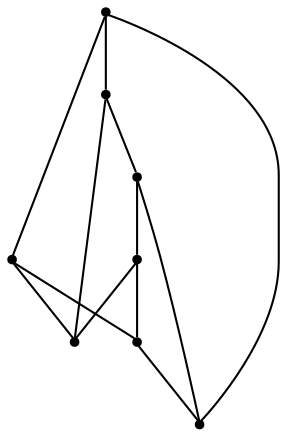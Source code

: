 graph {
  node [shape=point,comment="{\"directed\":false,\"doi\":\"10.1007/978-3-642-36763-2_14\",\"figure\":\"2 (2)\"}"]

  v0 [pos="1158.217310289094,714.0342535979381"]
  v1 [pos="1072.2094267628383,799.994211779668"]
  v2 [pos="1115.2153965459827,714.0342535979381"]
  v3 [pos="1072.2094267628383,757.016394704363"]
  v4 [pos="1072.2094267628383,671.0523668462849"]
  v5 [pos="1072.2094267628383,628.07454977098"]
  v6 [pos="1029.2076402680416,714.0342535979382"]
  v7 [pos="986.2015909547008,714.0342535979381"]

  v0 -- v5 [id="-1",pos="1158.217310289094,714.0342535979381 1158.2183600876908,628.0744225935941 1158.2183600876908,628.0744225935941 1158.2183600876908,628.0744225935941 1072.2094267628383,628.07454977098 1072.2094267628383,628.07454977098 1072.2094267628383,628.07454977098"]
  v7 -- v1 [id="-2",pos="986.2015909547008,714.0342535979381 986.2026248472581,799.994211779668 986.2026248472581,799.994211779668 986.2026248472581,799.994211779668 1072.2094267628383,799.994211779668 1072.2094267628383,799.994211779668 1072.2094267628383,799.994211779668"]
  v7 -- v5 [id="-3",pos="986.2015909547008,714.0342535979381 986.2026248472581,628.0744225935941 986.2026248472581,628.0744225935941 986.2026248472581,628.0744225935941 1072.2094267628383,628.07454977098 1072.2094267628383,628.07454977098 1072.2094267628383,628.07454977098"]
  v6 -- v4 [id="-4",pos="1029.2076402680416,714.0342535979382 1029.2086105364417,671.052303257592 1029.2086105364417,671.052303257592 1029.2086105364417,671.052303257592 1072.2094267628383,671.0523668462849 1072.2094267628383,671.0523668462849 1072.2094267628383,671.0523668462849"]
  v6 -- v3 [id="-5",pos="1029.2076402680416,714.0342535979382 1029.208674160599,757.0121978506289 1029.208674160599,757.0121978506289 1029.208674160599,757.0121978506289 1072.2094267628383,757.016394704363 1072.2094267628383,757.016394704363 1072.2094267628383,757.016394704363"]
  v1 -- v3 [id="-6",pos="1072.2094267628383,799.994211779668 1072.2094267628383,757.016394704363 1072.2094267628383,757.016394704363 1072.2094267628383,757.016394704363"]
  v7 -- v6 [id="-7",pos="986.2015909547008,714.0342535979381 1029.2076402680416,714.0342535979382 1029.2076402680416,714.0342535979382 1029.2076402680416,714.0342535979382"]
  v4 -- v5 [id="-8",pos="1072.2094267628383,671.0523668462849 1072.2094267628383,628.07454977098 1072.2094267628383,628.07454977098 1072.2094267628383,628.07454977098"]
  v4 -- v2 [id="-9",pos="1072.2094267628383,671.0523668462849 1115.2206455389662,671.052303257592 1115.2206455389662,671.052303257592 1115.2206455389662,671.052303257592 1115.2153965459827,714.0342535979381 1115.2153965459827,714.0342535979381 1115.2153965459827,714.0342535979381"]
  v2 -- v0 [id="-10",pos="1115.2153965459827,714.0342535979381 1158.217310289094,714.0342535979381 1158.217310289094,714.0342535979381 1158.217310289094,714.0342535979381"]
  v2 -- v3 [id="-11",pos="1115.2153965459827,714.0342535979381 1115.2206455389662,757.0121978506289 1115.2206455389662,757.0121978506289 1115.2206455389662,757.0121978506289 1072.2094267628383,757.016394704363 1072.2094267628383,757.016394704363 1072.2094267628383,757.016394704363"]
  v1 -- v0 [id="-12",pos="1072.2094267628383,799.994211779668 1158.2183600876908,799.994211779668 1158.2183600876908,799.994211779668 1158.2183600876908,799.994211779668 1158.217310289094,714.0342535979381 1158.217310289094,714.0342535979381 1158.217310289094,714.0342535979381"]
}